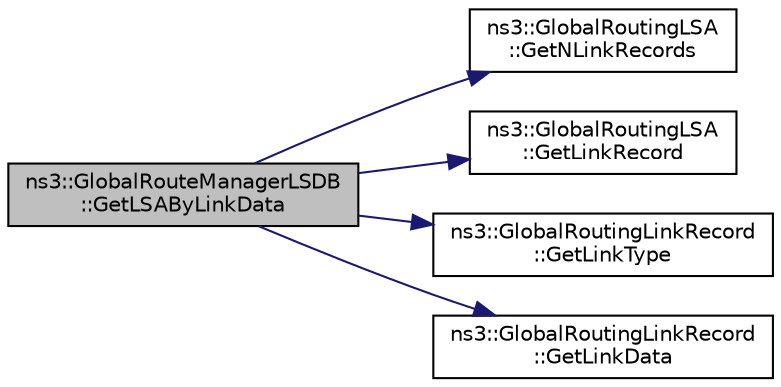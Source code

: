 digraph "ns3::GlobalRouteManagerLSDB::GetLSAByLinkData"
{
  edge [fontname="Helvetica",fontsize="10",labelfontname="Helvetica",labelfontsize="10"];
  node [fontname="Helvetica",fontsize="10",shape=record];
  rankdir="LR";
  Node1 [label="ns3::GlobalRouteManagerLSDB\l::GetLSAByLinkData",height=0.2,width=0.4,color="black", fillcolor="grey75", style="filled", fontcolor="black"];
  Node1 -> Node2 [color="midnightblue",fontsize="10",style="solid"];
  Node2 [label="ns3::GlobalRoutingLSA\l::GetNLinkRecords",height=0.2,width=0.4,color="black", fillcolor="white", style="filled",URL="$dc/dd1/classns3_1_1GlobalRoutingLSA.html#a49043980a9d54ce4125cab4dbdba5a5c",tooltip="Return the number of Global Routing Link Records in the LSA. "];
  Node1 -> Node3 [color="midnightblue",fontsize="10",style="solid"];
  Node3 [label="ns3::GlobalRoutingLSA\l::GetLinkRecord",height=0.2,width=0.4,color="black", fillcolor="white", style="filled",URL="$dc/dd1/classns3_1_1GlobalRoutingLSA.html#a5671504b3ec9f9bab1a7784be3221c4d",tooltip="Return a pointer to the specified Global Routing Link Record. "];
  Node1 -> Node4 [color="midnightblue",fontsize="10",style="solid"];
  Node4 [label="ns3::GlobalRoutingLinkRecord\l::GetLinkType",height=0.2,width=0.4,color="black", fillcolor="white", style="filled",URL="$da/d4e/classns3_1_1GlobalRoutingLinkRecord.html#a0549e23a7f4ba7e3bfe7e132743f62cd",tooltip="Get the Link Type field of the Global Routing Link Record. "];
  Node1 -> Node5 [color="midnightblue",fontsize="10",style="solid"];
  Node5 [label="ns3::GlobalRoutingLinkRecord\l::GetLinkData",height=0.2,width=0.4,color="black", fillcolor="white", style="filled",URL="$da/d4e/classns3_1_1GlobalRoutingLinkRecord.html#ab2ce7fa923c2829db0a5e0f184b04dbd",tooltip="Get the Link Data field of the Global Routing Link Record. "];
}
